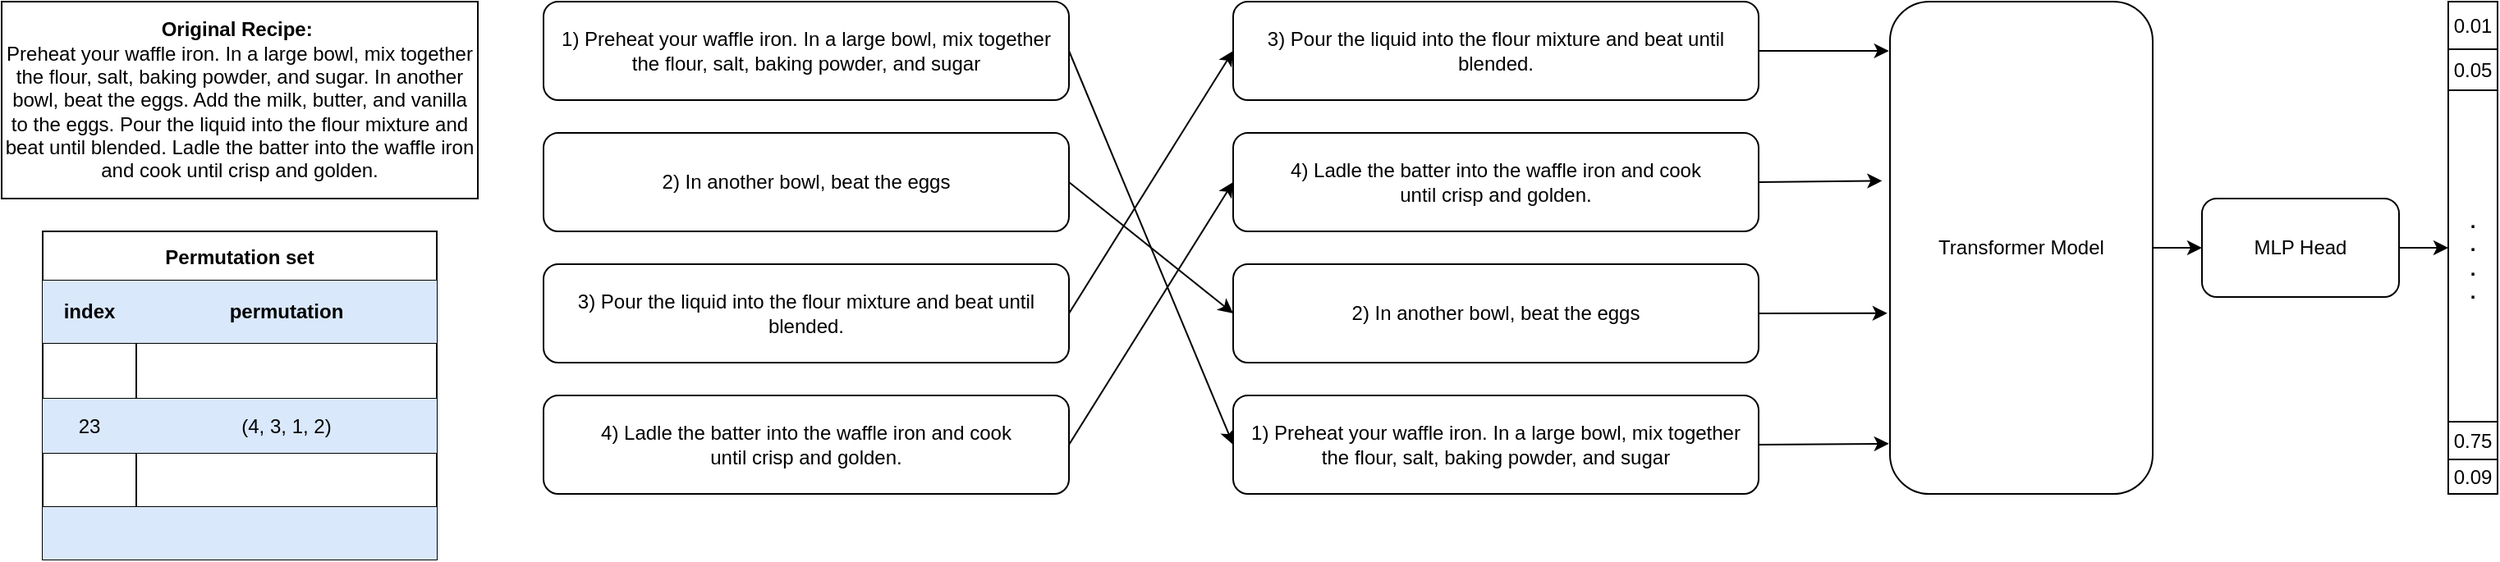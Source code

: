 <mxfile version="20.6.0" type="github">
  <diagram id="yWNZY2J24FkwbNy4CQpn" name="Page-1">
    <mxGraphModel dx="1849" dy="436" grid="1" gridSize="10" guides="1" tooltips="1" connect="1" arrows="1" fold="1" page="1" pageScale="1" pageWidth="827" pageHeight="1169" math="0" shadow="0">
      <root>
        <mxCell id="0" />
        <mxCell id="1" parent="0" />
        <mxCell id="Zrs7Km_TVFCokHQbHUnR-35" style="edgeStyle=none;rounded=0;orthogonalLoop=1;jettySize=auto;html=1;exitX=1;exitY=0.5;exitDx=0;exitDy=0;entryX=0;entryY=0.5;entryDx=0;entryDy=0;" edge="1" parent="1" source="Zrs7Km_TVFCokHQbHUnR-1" target="Zrs7Km_TVFCokHQbHUnR-28">
          <mxGeometry relative="1" as="geometry" />
        </mxCell>
        <mxCell id="Zrs7Km_TVFCokHQbHUnR-1" value="1) Preheat your waffle iron. In a large bowl, mix together&lt;br&gt;the flour, salt, baking powder, and sugar" style="rounded=1;whiteSpace=wrap;html=1;" vertex="1" parent="1">
          <mxGeometry x="100" y="120" width="320" height="60" as="geometry" />
        </mxCell>
        <mxCell id="Zrs7Km_TVFCokHQbHUnR-36" style="edgeStyle=none;rounded=0;orthogonalLoop=1;jettySize=auto;html=1;exitX=1;exitY=0.5;exitDx=0;exitDy=0;entryX=0;entryY=0.5;entryDx=0;entryDy=0;" edge="1" parent="1" source="Zrs7Km_TVFCokHQbHUnR-2" target="Zrs7Km_TVFCokHQbHUnR-29">
          <mxGeometry relative="1" as="geometry" />
        </mxCell>
        <mxCell id="Zrs7Km_TVFCokHQbHUnR-2" value="2) In another bowl, beat the eggs" style="rounded=1;whiteSpace=wrap;html=1;" vertex="1" parent="1">
          <mxGeometry x="100" y="200" width="320" height="60" as="geometry" />
        </mxCell>
        <mxCell id="Zrs7Km_TVFCokHQbHUnR-37" style="edgeStyle=none;rounded=0;orthogonalLoop=1;jettySize=auto;html=1;exitX=1;exitY=0.5;exitDx=0;exitDy=0;entryX=0;entryY=0.5;entryDx=0;entryDy=0;" edge="1" parent="1" source="Zrs7Km_TVFCokHQbHUnR-4" target="Zrs7Km_TVFCokHQbHUnR-30">
          <mxGeometry relative="1" as="geometry" />
        </mxCell>
        <mxCell id="Zrs7Km_TVFCokHQbHUnR-4" value="3) Pour the liquid into the flour mixture and beat until&lt;br&gt;blended." style="rounded=1;whiteSpace=wrap;html=1;" vertex="1" parent="1">
          <mxGeometry x="100" y="280" width="320" height="60" as="geometry" />
        </mxCell>
        <mxCell id="Zrs7Km_TVFCokHQbHUnR-38" style="edgeStyle=none;rounded=0;orthogonalLoop=1;jettySize=auto;html=1;exitX=1;exitY=0.5;exitDx=0;exitDy=0;entryX=0;entryY=0.5;entryDx=0;entryDy=0;" edge="1" parent="1" source="Zrs7Km_TVFCokHQbHUnR-6" target="Zrs7Km_TVFCokHQbHUnR-31">
          <mxGeometry relative="1" as="geometry" />
        </mxCell>
        <mxCell id="Zrs7Km_TVFCokHQbHUnR-6" value="4) Ladle the batter into the waffle iron and cook&lt;br/&gt;until crisp and golden." style="rounded=1;whiteSpace=wrap;html=1;" vertex="1" parent="1">
          <mxGeometry x="100" y="360" width="320" height="60" as="geometry" />
        </mxCell>
        <mxCell id="Zrs7Km_TVFCokHQbHUnR-7" value="&lt;b&gt;Original Recipe:&amp;nbsp;&lt;/b&gt;&lt;br&gt;Preheat your waffle iron. In a large bowl, mix together&lt;br&gt;the flour, salt, baking powder, and sugar. In another bowl, beat the eggs. Add the milk, butter, and vanilla to the eggs. Pour the liquid into the flour mixture and beat until blended. Ladle the batter into the waffle iron and cook until crisp and golden." style="rounded=0;whiteSpace=wrap;html=1;" vertex="1" parent="1">
          <mxGeometry x="-230" y="120" width="290" height="120" as="geometry" />
        </mxCell>
        <mxCell id="Zrs7Km_TVFCokHQbHUnR-8" value="Permutation set" style="shape=table;startSize=30;container=1;collapsible=0;childLayout=tableLayout;fontStyle=1;align=center;" vertex="1" parent="1">
          <mxGeometry x="-205" y="260" width="240" height="200" as="geometry" />
        </mxCell>
        <mxCell id="Zrs7Km_TVFCokHQbHUnR-9" value="" style="shape=tableRow;horizontal=0;startSize=0;swimlaneHead=0;swimlaneBody=0;top=0;left=0;bottom=0;right=0;collapsible=0;dropTarget=0;fillColor=none;points=[[0,0.5],[1,0.5]];portConstraint=eastwest;" vertex="1" parent="Zrs7Km_TVFCokHQbHUnR-8">
          <mxGeometry y="30" width="240" height="38" as="geometry" />
        </mxCell>
        <mxCell id="Zrs7Km_TVFCokHQbHUnR-10" value="index" style="shape=partialRectangle;html=1;whiteSpace=wrap;connectable=0;fillColor=#dae8fc;top=0;left=0;bottom=0;right=0;overflow=hidden;fontStyle=1;strokeColor=#6c8ebf;" vertex="1" parent="Zrs7Km_TVFCokHQbHUnR-9">
          <mxGeometry width="57" height="38" as="geometry">
            <mxRectangle width="57" height="38" as="alternateBounds" />
          </mxGeometry>
        </mxCell>
        <mxCell id="Zrs7Km_TVFCokHQbHUnR-11" value="permutation" style="shape=partialRectangle;html=1;whiteSpace=wrap;connectable=0;fillColor=#dae8fc;top=0;left=0;bottom=0;right=0;overflow=hidden;fontStyle=1;strokeColor=#6c8ebf;" vertex="1" parent="Zrs7Km_TVFCokHQbHUnR-9">
          <mxGeometry x="57" width="183" height="38" as="geometry">
            <mxRectangle width="183" height="38" as="alternateBounds" />
          </mxGeometry>
        </mxCell>
        <mxCell id="Zrs7Km_TVFCokHQbHUnR-13" value="" style="shape=tableRow;horizontal=0;startSize=0;swimlaneHead=0;swimlaneBody=0;top=0;left=0;bottom=0;right=0;collapsible=0;dropTarget=0;fillColor=none;points=[[0,0.5],[1,0.5]];portConstraint=eastwest;" vertex="1" parent="Zrs7Km_TVFCokHQbHUnR-8">
          <mxGeometry y="68" width="240" height="34" as="geometry" />
        </mxCell>
        <mxCell id="Zrs7Km_TVFCokHQbHUnR-14" value="" style="shape=partialRectangle;html=1;whiteSpace=wrap;connectable=0;fillColor=none;top=0;left=0;bottom=0;right=0;overflow=hidden;" vertex="1" parent="Zrs7Km_TVFCokHQbHUnR-13">
          <mxGeometry width="57" height="34" as="geometry">
            <mxRectangle width="57" height="34" as="alternateBounds" />
          </mxGeometry>
        </mxCell>
        <mxCell id="Zrs7Km_TVFCokHQbHUnR-15" value="" style="shape=partialRectangle;html=1;whiteSpace=wrap;connectable=0;fillColor=none;top=0;left=0;bottom=0;right=0;overflow=hidden;" vertex="1" parent="Zrs7Km_TVFCokHQbHUnR-13">
          <mxGeometry x="57" width="183" height="34" as="geometry">
            <mxRectangle width="183" height="34" as="alternateBounds" />
          </mxGeometry>
        </mxCell>
        <mxCell id="Zrs7Km_TVFCokHQbHUnR-17" value="" style="shape=tableRow;horizontal=0;startSize=0;swimlaneHead=0;swimlaneBody=0;top=0;left=0;bottom=0;right=0;collapsible=0;dropTarget=0;fillColor=none;points=[[0,0.5],[1,0.5]];portConstraint=eastwest;" vertex="1" parent="Zrs7Km_TVFCokHQbHUnR-8">
          <mxGeometry y="102" width="240" height="33" as="geometry" />
        </mxCell>
        <mxCell id="Zrs7Km_TVFCokHQbHUnR-18" value="23" style="shape=partialRectangle;html=1;whiteSpace=wrap;connectable=0;fillColor=#dae8fc;top=0;left=0;bottom=0;right=0;overflow=hidden;strokeColor=#6c8ebf;" vertex="1" parent="Zrs7Km_TVFCokHQbHUnR-17">
          <mxGeometry width="57" height="33" as="geometry">
            <mxRectangle width="57" height="33" as="alternateBounds" />
          </mxGeometry>
        </mxCell>
        <mxCell id="Zrs7Km_TVFCokHQbHUnR-19" value="(4, 3, 1, 2)" style="shape=partialRectangle;html=1;whiteSpace=wrap;connectable=0;fillColor=#dae8fc;top=0;left=0;bottom=0;right=0;overflow=hidden;strokeColor=#6c8ebf;" vertex="1" parent="Zrs7Km_TVFCokHQbHUnR-17">
          <mxGeometry x="57" width="183" height="33" as="geometry">
            <mxRectangle width="183" height="33" as="alternateBounds" />
          </mxGeometry>
        </mxCell>
        <mxCell id="Zrs7Km_TVFCokHQbHUnR-21" style="shape=tableRow;horizontal=0;startSize=0;swimlaneHead=0;swimlaneBody=0;top=0;left=0;bottom=0;right=0;collapsible=0;dropTarget=0;fillColor=none;points=[[0,0.5],[1,0.5]];portConstraint=eastwest;" vertex="1" parent="Zrs7Km_TVFCokHQbHUnR-8">
          <mxGeometry y="135" width="240" height="33" as="geometry" />
        </mxCell>
        <mxCell id="Zrs7Km_TVFCokHQbHUnR-22" style="shape=partialRectangle;html=1;whiteSpace=wrap;connectable=0;fillColor=none;top=0;left=0;bottom=0;right=0;overflow=hidden;" vertex="1" parent="Zrs7Km_TVFCokHQbHUnR-21">
          <mxGeometry width="57" height="33" as="geometry">
            <mxRectangle width="57" height="33" as="alternateBounds" />
          </mxGeometry>
        </mxCell>
        <mxCell id="Zrs7Km_TVFCokHQbHUnR-23" style="shape=partialRectangle;html=1;whiteSpace=wrap;connectable=0;fillColor=none;top=0;left=0;bottom=0;right=0;overflow=hidden;" vertex="1" parent="Zrs7Km_TVFCokHQbHUnR-21">
          <mxGeometry x="57" width="183" height="33" as="geometry">
            <mxRectangle width="183" height="33" as="alternateBounds" />
          </mxGeometry>
        </mxCell>
        <mxCell id="Zrs7Km_TVFCokHQbHUnR-25" style="shape=tableRow;horizontal=0;startSize=0;swimlaneHead=0;swimlaneBody=0;top=0;left=0;bottom=0;right=0;collapsible=0;dropTarget=0;fillColor=none;points=[[0,0.5],[1,0.5]];portConstraint=eastwest;" vertex="1" parent="Zrs7Km_TVFCokHQbHUnR-8">
          <mxGeometry y="168" width="240" height="32" as="geometry" />
        </mxCell>
        <mxCell id="Zrs7Km_TVFCokHQbHUnR-26" style="shape=partialRectangle;html=1;whiteSpace=wrap;connectable=0;fillColor=#dae8fc;top=0;left=0;bottom=0;right=0;overflow=hidden;strokeColor=#6c8ebf;" vertex="1" parent="Zrs7Km_TVFCokHQbHUnR-25">
          <mxGeometry width="57" height="32" as="geometry">
            <mxRectangle width="57" height="32" as="alternateBounds" />
          </mxGeometry>
        </mxCell>
        <mxCell id="Zrs7Km_TVFCokHQbHUnR-27" style="shape=partialRectangle;html=1;whiteSpace=wrap;connectable=0;fillColor=#dae8fc;top=0;left=0;bottom=0;right=0;overflow=hidden;strokeColor=#6c8ebf;" vertex="1" parent="Zrs7Km_TVFCokHQbHUnR-25">
          <mxGeometry x="57" width="183" height="32" as="geometry">
            <mxRectangle width="183" height="32" as="alternateBounds" />
          </mxGeometry>
        </mxCell>
        <mxCell id="Zrs7Km_TVFCokHQbHUnR-45" style="edgeStyle=none;rounded=0;orthogonalLoop=1;jettySize=auto;html=1;exitX=1;exitY=0.5;exitDx=0;exitDy=0;entryX=-0.004;entryY=0.898;entryDx=0;entryDy=0;entryPerimeter=0;" edge="1" parent="1" source="Zrs7Km_TVFCokHQbHUnR-28">
          <mxGeometry relative="1" as="geometry">
            <mxPoint x="919.36" y="389.4" as="targetPoint" />
          </mxGeometry>
        </mxCell>
        <mxCell id="Zrs7Km_TVFCokHQbHUnR-28" value="1) Preheat your waffle iron. In a large bowl, mix together&lt;br&gt;the flour, salt, baking powder, and sugar" style="rounded=1;whiteSpace=wrap;html=1;" vertex="1" parent="1">
          <mxGeometry x="520" y="360" width="320" height="60" as="geometry" />
        </mxCell>
        <mxCell id="Zrs7Km_TVFCokHQbHUnR-44" style="edgeStyle=none;rounded=0;orthogonalLoop=1;jettySize=auto;html=1;exitX=1;exitY=0.5;exitDx=0;exitDy=0;entryX=-0.01;entryY=0.633;entryDx=0;entryDy=0;entryPerimeter=0;" edge="1" parent="1" source="Zrs7Km_TVFCokHQbHUnR-29">
          <mxGeometry relative="1" as="geometry">
            <mxPoint x="918.4" y="309.9" as="targetPoint" />
          </mxGeometry>
        </mxCell>
        <mxCell id="Zrs7Km_TVFCokHQbHUnR-29" value="2) In another bowl, beat the eggs" style="rounded=1;whiteSpace=wrap;html=1;" vertex="1" parent="1">
          <mxGeometry x="520" y="280" width="320" height="60" as="geometry" />
        </mxCell>
        <mxCell id="Zrs7Km_TVFCokHQbHUnR-41" style="edgeStyle=none;rounded=0;orthogonalLoop=1;jettySize=auto;html=1;exitX=1;exitY=0.5;exitDx=0;exitDy=0;entryX=-0.004;entryY=0.1;entryDx=0;entryDy=0;entryPerimeter=0;" edge="1" parent="1" source="Zrs7Km_TVFCokHQbHUnR-30">
          <mxGeometry relative="1" as="geometry">
            <mxPoint x="919.36" y="150" as="targetPoint" />
          </mxGeometry>
        </mxCell>
        <mxCell id="Zrs7Km_TVFCokHQbHUnR-30" value="3) Pour the liquid into the flour mixture and beat until&lt;br&gt;blended." style="rounded=1;whiteSpace=wrap;html=1;" vertex="1" parent="1">
          <mxGeometry x="520" y="120" width="320" height="60" as="geometry" />
        </mxCell>
        <mxCell id="Zrs7Km_TVFCokHQbHUnR-43" style="edgeStyle=none;rounded=0;orthogonalLoop=1;jettySize=auto;html=1;exitX=1;exitY=0.5;exitDx=0;exitDy=0;entryX=-0.03;entryY=0.364;entryDx=0;entryDy=0;entryPerimeter=0;" edge="1" parent="1" source="Zrs7Km_TVFCokHQbHUnR-31">
          <mxGeometry relative="1" as="geometry">
            <mxPoint x="915.2" y="229.2" as="targetPoint" />
          </mxGeometry>
        </mxCell>
        <mxCell id="Zrs7Km_TVFCokHQbHUnR-31" value="4) Ladle the batter into the waffle iron and cook&lt;br/&gt;until crisp and golden." style="rounded=1;whiteSpace=wrap;html=1;" vertex="1" parent="1">
          <mxGeometry x="520" y="200" width="320" height="60" as="geometry" />
        </mxCell>
        <mxCell id="Zrs7Km_TVFCokHQbHUnR-87" value="" style="edgeStyle=none;rounded=0;orthogonalLoop=1;jettySize=auto;html=1;" edge="1" parent="1" target="Zrs7Km_TVFCokHQbHUnR-86">
          <mxGeometry relative="1" as="geometry">
            <mxPoint x="1080" y="270" as="sourcePoint" />
          </mxGeometry>
        </mxCell>
        <mxCell id="Zrs7Km_TVFCokHQbHUnR-51" value="" style="childLayout=tableLayout;recursiveResize=0;shadow=0;fillColor=none;" vertex="1" parent="1">
          <mxGeometry x="1260" y="120" width="30" height="300" as="geometry" />
        </mxCell>
        <mxCell id="Zrs7Km_TVFCokHQbHUnR-52" value="" style="shape=tableRow;horizontal=0;startSize=0;swimlaneHead=0;swimlaneBody=0;top=0;left=0;bottom=0;right=0;dropTarget=0;collapsible=0;recursiveResize=0;expand=0;fontStyle=0;fillColor=none;strokeColor=inherit;" vertex="1" parent="Zrs7Km_TVFCokHQbHUnR-51">
          <mxGeometry width="30" height="29" as="geometry" />
        </mxCell>
        <mxCell id="Zrs7Km_TVFCokHQbHUnR-53" value="0.01" style="connectable=0;recursiveResize=0;strokeColor=inherit;fillColor=none;align=center;whiteSpace=wrap;html=1;" vertex="1" parent="Zrs7Km_TVFCokHQbHUnR-52">
          <mxGeometry width="30" height="29" as="geometry">
            <mxRectangle width="30" height="29" as="alternateBounds" />
          </mxGeometry>
        </mxCell>
        <mxCell id="Zrs7Km_TVFCokHQbHUnR-56" style="shape=tableRow;horizontal=0;startSize=0;swimlaneHead=0;swimlaneBody=0;top=0;left=0;bottom=0;right=0;dropTarget=0;collapsible=0;recursiveResize=0;expand=0;fontStyle=0;fillColor=none;strokeColor=inherit;" vertex="1" parent="Zrs7Km_TVFCokHQbHUnR-51">
          <mxGeometry y="29" width="30" height="25" as="geometry" />
        </mxCell>
        <mxCell id="Zrs7Km_TVFCokHQbHUnR-57" value="0.05" style="connectable=0;recursiveResize=0;strokeColor=inherit;fillColor=none;align=center;whiteSpace=wrap;html=1;" vertex="1" parent="Zrs7Km_TVFCokHQbHUnR-56">
          <mxGeometry width="30" height="25" as="geometry">
            <mxRectangle width="30" height="25" as="alternateBounds" />
          </mxGeometry>
        </mxCell>
        <mxCell id="Zrs7Km_TVFCokHQbHUnR-60" style="shape=tableRow;horizontal=0;startSize=0;swimlaneHead=0;swimlaneBody=0;top=0;left=0;bottom=0;right=0;dropTarget=0;collapsible=0;recursiveResize=0;expand=0;fontStyle=0;fillColor=none;strokeColor=inherit;" vertex="1" parent="Zrs7Km_TVFCokHQbHUnR-51">
          <mxGeometry y="54" width="30" height="202" as="geometry" />
        </mxCell>
        <mxCell id="Zrs7Km_TVFCokHQbHUnR-61" value=".&lt;br&gt;.&lt;br&gt;.&lt;br&gt;.&lt;br&gt;" style="connectable=0;recursiveResize=0;strokeColor=inherit;fillColor=none;align=center;whiteSpace=wrap;html=1;fontStyle=1" vertex="1" parent="Zrs7Km_TVFCokHQbHUnR-60">
          <mxGeometry width="30" height="202" as="geometry">
            <mxRectangle width="30" height="202" as="alternateBounds" />
          </mxGeometry>
        </mxCell>
        <mxCell id="Zrs7Km_TVFCokHQbHUnR-64" style="shape=tableRow;horizontal=0;startSize=0;swimlaneHead=0;swimlaneBody=0;top=0;left=0;bottom=0;right=0;dropTarget=0;collapsible=0;recursiveResize=0;expand=0;fontStyle=0;fillColor=none;strokeColor=inherit;" vertex="1" parent="Zrs7Km_TVFCokHQbHUnR-51">
          <mxGeometry y="256" width="30" height="23" as="geometry" />
        </mxCell>
        <mxCell id="Zrs7Km_TVFCokHQbHUnR-65" value="0.75" style="connectable=0;recursiveResize=0;strokeColor=inherit;fillColor=none;align=center;whiteSpace=wrap;html=1;" vertex="1" parent="Zrs7Km_TVFCokHQbHUnR-64">
          <mxGeometry width="30" height="23" as="geometry">
            <mxRectangle width="30" height="23" as="alternateBounds" />
          </mxGeometry>
        </mxCell>
        <mxCell id="Zrs7Km_TVFCokHQbHUnR-66" style="shape=tableRow;horizontal=0;startSize=0;swimlaneHead=0;swimlaneBody=0;top=0;left=0;bottom=0;right=0;dropTarget=0;collapsible=0;recursiveResize=0;expand=0;fontStyle=0;fillColor=none;strokeColor=inherit;" vertex="1" parent="Zrs7Km_TVFCokHQbHUnR-51">
          <mxGeometry y="279" width="30" height="21" as="geometry" />
        </mxCell>
        <mxCell id="Zrs7Km_TVFCokHQbHUnR-67" value="0.09" style="connectable=0;recursiveResize=0;strokeColor=inherit;fillColor=none;align=center;whiteSpace=wrap;html=1;" vertex="1" parent="Zrs7Km_TVFCokHQbHUnR-66">
          <mxGeometry width="30" height="21" as="geometry">
            <mxRectangle width="30" height="21" as="alternateBounds" />
          </mxGeometry>
        </mxCell>
        <mxCell id="Zrs7Km_TVFCokHQbHUnR-91" value="" style="edgeStyle=none;rounded=0;orthogonalLoop=1;jettySize=auto;html=1;" edge="1" parent="1" source="Zrs7Km_TVFCokHQbHUnR-86" target="Zrs7Km_TVFCokHQbHUnR-51">
          <mxGeometry relative="1" as="geometry" />
        </mxCell>
        <mxCell id="Zrs7Km_TVFCokHQbHUnR-86" value="MLP Head" style="rounded=1;whiteSpace=wrap;html=1;labelBackgroundColor=none;" vertex="1" parent="1">
          <mxGeometry x="1110" y="240" width="120" height="60" as="geometry" />
        </mxCell>
        <mxCell id="Zrs7Km_TVFCokHQbHUnR-93" value="Transformer Model" style="rounded=1;whiteSpace=wrap;html=1;labelBackgroundColor=none;" vertex="1" parent="1">
          <mxGeometry x="920" y="120" width="160" height="300" as="geometry" />
        </mxCell>
      </root>
    </mxGraphModel>
  </diagram>
</mxfile>
